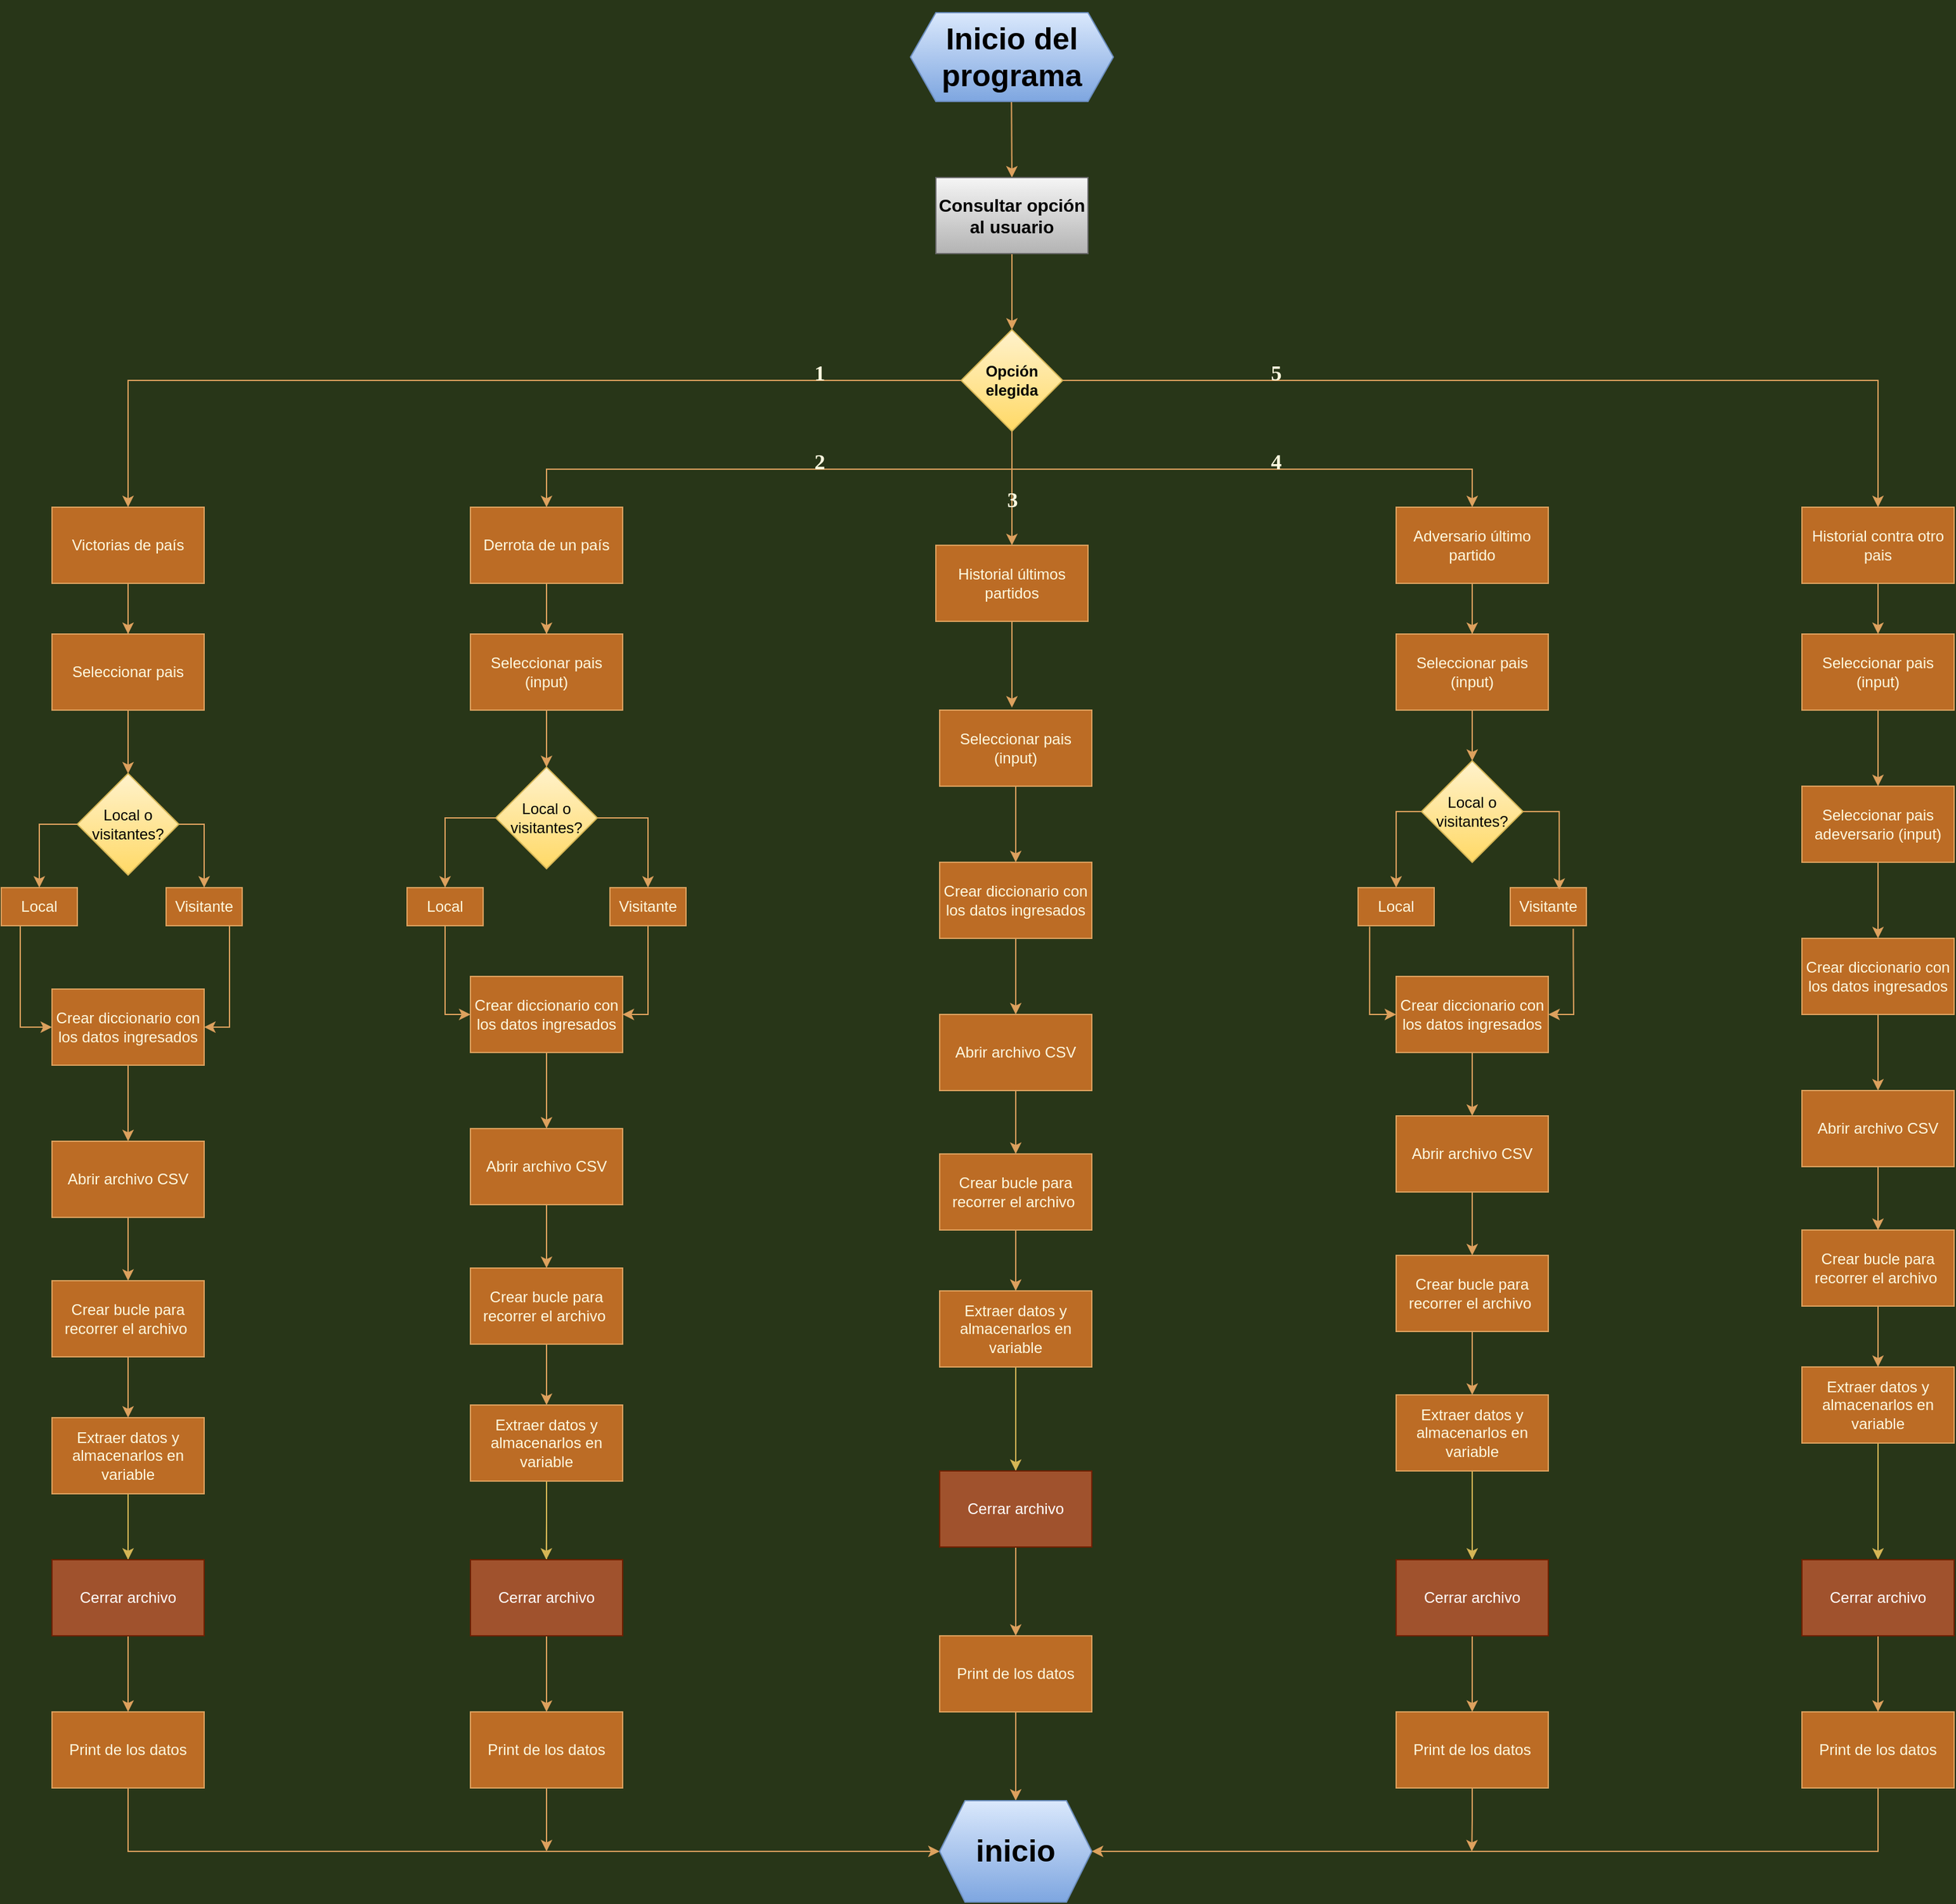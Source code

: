 <mxfile version="20.2.3" type="device"><diagram id="C5RBs43oDa-KdzZeNtuy" name="Page-1"><mxGraphModel dx="2933" dy="1304" grid="1" gridSize="10" guides="1" tooltips="1" connect="1" arrows="1" fold="1" page="1" pageScale="1" pageWidth="1654" pageHeight="2336" background="#283618" math="0" shadow="0"><root><mxCell id="WIyWlLk6GJQsqaUBKTNV-0"/><mxCell id="WIyWlLk6GJQsqaUBKTNV-1" parent="WIyWlLk6GJQsqaUBKTNV-0"/><mxCell id="MsHZgxiL4PeSjlsLCGph-1" style="edgeStyle=orthogonalEdgeStyle;rounded=0;orthogonalLoop=1;jettySize=auto;html=1;entryX=0.5;entryY=0;entryDx=0;entryDy=0;strokeColor=#DDA15E;fontColor=#FEFAE0;labelBackgroundColor=#283618;" parent="WIyWlLk6GJQsqaUBKTNV-1" target="MsHZgxiL4PeSjlsLCGph-6" edge="1"><mxGeometry relative="1" as="geometry"><mxPoint x="826.5" y="150" as="targetPoint"/><mxPoint x="826.5" y="80" as="sourcePoint"/></mxGeometry></mxCell><mxCell id="MsHZgxiL4PeSjlsLCGph-3" value="&lt;h1&gt;Inicio del programa&lt;/h1&gt;&lt;span style=&quot;&quot;&gt;&lt;/span&gt;" style="shape=hexagon;perimeter=hexagonPerimeter2;whiteSpace=wrap;html=1;fixedSize=1;fillColor=#dae8fc;gradientColor=#7ea6e0;strokeColor=#6c8ebf;" parent="WIyWlLk6GJQsqaUBKTNV-1" vertex="1"><mxGeometry x="747" y="30" width="160" height="70" as="geometry"/></mxCell><mxCell id="MsHZgxiL4PeSjlsLCGph-9" style="edgeStyle=orthogonalEdgeStyle;rounded=0;orthogonalLoop=1;jettySize=auto;html=1;entryX=0.5;entryY=0;entryDx=0;entryDy=0;strokeColor=#DDA15E;fontColor=#FEFAE0;labelBackgroundColor=#283618;" parent="WIyWlLk6GJQsqaUBKTNV-1" source="MsHZgxiL4PeSjlsLCGph-6" target="MsHZgxiL4PeSjlsLCGph-8" edge="1"><mxGeometry relative="1" as="geometry"/></mxCell><mxCell id="MsHZgxiL4PeSjlsLCGph-6" value="&lt;h3&gt;Consultar opción al usuario&lt;/h3&gt;" style="rounded=0;whiteSpace=wrap;html=1;fillColor=#f5f5f5;strokeColor=#666666;gradientColor=#b3b3b3;" parent="WIyWlLk6GJQsqaUBKTNV-1" vertex="1"><mxGeometry x="767" y="160" width="120" height="60" as="geometry"/></mxCell><mxCell id="MsHZgxiL4PeSjlsLCGph-12" style="edgeStyle=orthogonalEdgeStyle;rounded=0;orthogonalLoop=1;jettySize=auto;html=1;exitX=0;exitY=0.5;exitDx=0;exitDy=0;entryX=0.5;entryY=0;entryDx=0;entryDy=0;strokeColor=#DDA15E;fontColor=#FEFAE0;labelBackgroundColor=#283618;" parent="WIyWlLk6GJQsqaUBKTNV-1" source="MsHZgxiL4PeSjlsLCGph-8" target="MsHZgxiL4PeSjlsLCGph-11" edge="1"><mxGeometry relative="1" as="geometry"/></mxCell><mxCell id="MsHZgxiL4PeSjlsLCGph-19" style="edgeStyle=orthogonalEdgeStyle;rounded=0;orthogonalLoop=1;jettySize=auto;html=1;exitX=0.5;exitY=1;exitDx=0;exitDy=0;entryX=0.5;entryY=0;entryDx=0;entryDy=0;strokeColor=#DDA15E;fontColor=#FEFAE0;labelBackgroundColor=#283618;" parent="WIyWlLk6GJQsqaUBKTNV-1" source="MsHZgxiL4PeSjlsLCGph-8" target="MsHZgxiL4PeSjlsLCGph-13" edge="1"><mxGeometry relative="1" as="geometry"/></mxCell><mxCell id="MsHZgxiL4PeSjlsLCGph-20" style="edgeStyle=orthogonalEdgeStyle;rounded=0;orthogonalLoop=1;jettySize=auto;html=1;exitX=0.5;exitY=1;exitDx=0;exitDy=0;entryX=0.5;entryY=0;entryDx=0;entryDy=0;strokeColor=#DDA15E;fontColor=#FEFAE0;labelBackgroundColor=#283618;" parent="WIyWlLk6GJQsqaUBKTNV-1" source="MsHZgxiL4PeSjlsLCGph-8" target="MsHZgxiL4PeSjlsLCGph-15" edge="1"><mxGeometry relative="1" as="geometry"><Array as="points"><mxPoint x="827" y="390"/><mxPoint x="1190" y="390"/></Array></mxGeometry></mxCell><mxCell id="MsHZgxiL4PeSjlsLCGph-22" style="edgeStyle=orthogonalEdgeStyle;rounded=0;orthogonalLoop=1;jettySize=auto;html=1;exitX=1;exitY=0.5;exitDx=0;exitDy=0;entryX=0.5;entryY=0;entryDx=0;entryDy=0;strokeColor=#DDA15E;fontColor=#FEFAE0;labelBackgroundColor=#283618;" parent="WIyWlLk6GJQsqaUBKTNV-1" source="MsHZgxiL4PeSjlsLCGph-8" target="MsHZgxiL4PeSjlsLCGph-16" edge="1"><mxGeometry relative="1" as="geometry"/></mxCell><mxCell id="MsHZgxiL4PeSjlsLCGph-72" style="edgeStyle=orthogonalEdgeStyle;rounded=0;orthogonalLoop=1;jettySize=auto;html=1;exitX=0.5;exitY=1;exitDx=0;exitDy=0;entryX=0.5;entryY=0;entryDx=0;entryDy=0;strokeColor=#DDA15E;fontColor=#FEFAE0;labelBackgroundColor=#283618;" parent="WIyWlLk6GJQsqaUBKTNV-1" source="MsHZgxiL4PeSjlsLCGph-8" target="MsHZgxiL4PeSjlsLCGph-14" edge="1"><mxGeometry relative="1" as="geometry"/></mxCell><mxCell id="MsHZgxiL4PeSjlsLCGph-8" value="&lt;h4&gt;Opción elegida&lt;/h4&gt;" style="rhombus;whiteSpace=wrap;html=1;fillColor=#fff2cc;strokeColor=#d6b656;gradientColor=#ffd966;" parent="WIyWlLk6GJQsqaUBKTNV-1" vertex="1"><mxGeometry x="787" y="280" width="80" height="80" as="geometry"/></mxCell><mxCell id="MsHZgxiL4PeSjlsLCGph-27" style="edgeStyle=orthogonalEdgeStyle;rounded=0;orthogonalLoop=1;jettySize=auto;html=1;exitX=0.5;exitY=1;exitDx=0;exitDy=0;entryX=0.5;entryY=0;entryDx=0;entryDy=0;strokeColor=#DDA15E;fontColor=#FEFAE0;labelBackgroundColor=#283618;" parent="WIyWlLk6GJQsqaUBKTNV-1" source="MsHZgxiL4PeSjlsLCGph-11" target="MsHZgxiL4PeSjlsLCGph-23" edge="1"><mxGeometry relative="1" as="geometry"/></mxCell><mxCell id="CLPaDKKXNv0jYiPC73jh-7" style="edgeStyle=orthogonalEdgeStyle;rounded=0;orthogonalLoop=1;jettySize=auto;html=1;strokeColor=#DDA15E;fontColor=#FEFAE0;labelBackgroundColor=#283618;" parent="WIyWlLk6GJQsqaUBKTNV-1" source="MsHZgxiL4PeSjlsLCGph-11" edge="1"><mxGeometry relative="1" as="geometry"><mxPoint x="130.0" y="520" as="targetPoint"/></mxGeometry></mxCell><mxCell id="MsHZgxiL4PeSjlsLCGph-11" value="Victorias de país" style="rounded=0;whiteSpace=wrap;html=1;fillColor=#BC6C25;strokeColor=#DDA15E;fontColor=#FEFAE0;" parent="WIyWlLk6GJQsqaUBKTNV-1" vertex="1"><mxGeometry x="70" y="420" width="120" height="60" as="geometry"/></mxCell><mxCell id="MsHZgxiL4PeSjlsLCGph-59" style="edgeStyle=orthogonalEdgeStyle;rounded=0;orthogonalLoop=1;jettySize=auto;html=1;exitX=0.5;exitY=1;exitDx=0;exitDy=0;entryX=0.5;entryY=0;entryDx=0;entryDy=0;strokeColor=#DDA15E;fontColor=#FEFAE0;labelBackgroundColor=#283618;" parent="WIyWlLk6GJQsqaUBKTNV-1" source="MsHZgxiL4PeSjlsLCGph-13" target="MsHZgxiL4PeSjlsLCGph-34" edge="1"><mxGeometry relative="1" as="geometry"/></mxCell><mxCell id="CLPaDKKXNv0jYiPC73jh-8" style="edgeStyle=orthogonalEdgeStyle;rounded=0;orthogonalLoop=1;jettySize=auto;html=1;strokeColor=#DDA15E;fontColor=#FEFAE0;labelBackgroundColor=#283618;" parent="WIyWlLk6GJQsqaUBKTNV-1" source="MsHZgxiL4PeSjlsLCGph-13" edge="1"><mxGeometry relative="1" as="geometry"><mxPoint x="460" y="520" as="targetPoint"/></mxGeometry></mxCell><mxCell id="MsHZgxiL4PeSjlsLCGph-13" value="Derrota de un país" style="rounded=0;whiteSpace=wrap;html=1;fillColor=#BC6C25;strokeColor=#DDA15E;fontColor=#FEFAE0;" parent="WIyWlLk6GJQsqaUBKTNV-1" vertex="1"><mxGeometry x="400" y="420" width="120" height="60" as="geometry"/></mxCell><mxCell id="CLPaDKKXNv0jYiPC73jh-10" style="edgeStyle=orthogonalEdgeStyle;rounded=0;orthogonalLoop=1;jettySize=auto;html=1;entryX=0.475;entryY=-0.034;entryDx=0;entryDy=0;entryPerimeter=0;strokeColor=#DDA15E;fontColor=#FEFAE0;labelBackgroundColor=#283618;" parent="WIyWlLk6GJQsqaUBKTNV-1" source="MsHZgxiL4PeSjlsLCGph-14" target="CLPaDKKXNv0jYiPC73jh-5" edge="1"><mxGeometry relative="1" as="geometry"/></mxCell><mxCell id="MsHZgxiL4PeSjlsLCGph-14" value="Historial últimos partidos" style="rounded=0;whiteSpace=wrap;html=1;fillColor=#BC6C25;strokeColor=#DDA15E;fontColor=#FEFAE0;" parent="WIyWlLk6GJQsqaUBKTNV-1" vertex="1"><mxGeometry x="767" y="450" width="120" height="60" as="geometry"/></mxCell><mxCell id="MsHZgxiL4PeSjlsLCGph-60" style="edgeStyle=orthogonalEdgeStyle;rounded=0;orthogonalLoop=1;jettySize=auto;html=1;entryX=0.5;entryY=0;entryDx=0;entryDy=0;strokeColor=#DDA15E;fontColor=#FEFAE0;labelBackgroundColor=#283618;" parent="WIyWlLk6GJQsqaUBKTNV-1" source="MsHZgxiL4PeSjlsLCGph-15" target="MsHZgxiL4PeSjlsLCGph-53" edge="1"><mxGeometry relative="1" as="geometry"/></mxCell><mxCell id="CLPaDKKXNv0jYiPC73jh-11" style="edgeStyle=orthogonalEdgeStyle;rounded=0;orthogonalLoop=1;jettySize=auto;html=1;strokeColor=#DDA15E;fontColor=#FEFAE0;labelBackgroundColor=#283618;" parent="WIyWlLk6GJQsqaUBKTNV-1" source="MsHZgxiL4PeSjlsLCGph-15" edge="1"><mxGeometry relative="1" as="geometry"><mxPoint x="1190" y="520" as="targetPoint"/></mxGeometry></mxCell><mxCell id="MsHZgxiL4PeSjlsLCGph-15" value="Adversario último partido" style="rounded=0;whiteSpace=wrap;html=1;fillColor=#BC6C25;strokeColor=#DDA15E;fontColor=#FEFAE0;" parent="WIyWlLk6GJQsqaUBKTNV-1" vertex="1"><mxGeometry x="1130" y="420" width="120" height="60" as="geometry"/></mxCell><mxCell id="CLPaDKKXNv0jYiPC73jh-12" style="edgeStyle=orthogonalEdgeStyle;rounded=0;orthogonalLoop=1;jettySize=auto;html=1;entryX=0.5;entryY=0;entryDx=0;entryDy=0;strokeColor=#DDA15E;fontColor=#FEFAE0;labelBackgroundColor=#283618;" parent="WIyWlLk6GJQsqaUBKTNV-1" source="MsHZgxiL4PeSjlsLCGph-16" target="CLPaDKKXNv0jYiPC73jh-3" edge="1"><mxGeometry relative="1" as="geometry"/></mxCell><mxCell id="MsHZgxiL4PeSjlsLCGph-16" value="Historial contra otro pais" style="rounded=0;whiteSpace=wrap;html=1;fillColor=#BC6C25;strokeColor=#DDA15E;fontColor=#FEFAE0;" parent="WIyWlLk6GJQsqaUBKTNV-1" vertex="1"><mxGeometry x="1450" y="420" width="120" height="60" as="geometry"/></mxCell><mxCell id="MsHZgxiL4PeSjlsLCGph-29" style="edgeStyle=orthogonalEdgeStyle;rounded=0;orthogonalLoop=1;jettySize=auto;html=1;exitX=1;exitY=0.5;exitDx=0;exitDy=0;entryX=0.5;entryY=0;entryDx=0;entryDy=0;strokeColor=#DDA15E;fontColor=#FEFAE0;labelBackgroundColor=#283618;" parent="WIyWlLk6GJQsqaUBKTNV-1" source="MsHZgxiL4PeSjlsLCGph-23" target="MsHZgxiL4PeSjlsLCGph-26" edge="1"><mxGeometry relative="1" as="geometry"/></mxCell><mxCell id="MsHZgxiL4PeSjlsLCGph-68" style="edgeStyle=orthogonalEdgeStyle;rounded=0;orthogonalLoop=1;jettySize=auto;html=1;exitX=0;exitY=0.5;exitDx=0;exitDy=0;entryX=0.5;entryY=0;entryDx=0;entryDy=0;strokeColor=#DDA15E;fontColor=#FEFAE0;labelBackgroundColor=#283618;" parent="WIyWlLk6GJQsqaUBKTNV-1" source="MsHZgxiL4PeSjlsLCGph-23" target="MsHZgxiL4PeSjlsLCGph-25" edge="1"><mxGeometry relative="1" as="geometry"/></mxCell><mxCell id="MsHZgxiL4PeSjlsLCGph-23" value="Local o visitantes?" style="rhombus;whiteSpace=wrap;html=1;fillColor=#fff2cc;strokeColor=#d6b656;gradientColor=#ffd966;" parent="WIyWlLk6GJQsqaUBKTNV-1" vertex="1"><mxGeometry x="90" y="630" width="80" height="80" as="geometry"/></mxCell><mxCell id="b2GAofy_vMtNwJh7bl0r-3" style="edgeStyle=orthogonalEdgeStyle;rounded=0;orthogonalLoop=1;jettySize=auto;html=1;exitX=0.25;exitY=1;exitDx=0;exitDy=0;entryX=0;entryY=0.5;entryDx=0;entryDy=0;strokeColor=#DDA15E;fontColor=#FEFAE0;labelBackgroundColor=#283618;" parent="WIyWlLk6GJQsqaUBKTNV-1" source="MsHZgxiL4PeSjlsLCGph-25" target="b2GAofy_vMtNwJh7bl0r-2" edge="1"><mxGeometry relative="1" as="geometry"/></mxCell><mxCell id="MsHZgxiL4PeSjlsLCGph-25" value="Local" style="rounded=0;whiteSpace=wrap;html=1;fillColor=#BC6C25;strokeColor=#DDA15E;fontColor=#FEFAE0;" parent="WIyWlLk6GJQsqaUBKTNV-1" vertex="1"><mxGeometry x="30" y="720" width="60" height="30" as="geometry"/></mxCell><mxCell id="b2GAofy_vMtNwJh7bl0r-5" style="edgeStyle=orthogonalEdgeStyle;rounded=0;orthogonalLoop=1;jettySize=auto;html=1;exitX=0.75;exitY=1;exitDx=0;exitDy=0;entryX=1;entryY=0.5;entryDx=0;entryDy=0;strokeColor=#DDA15E;fontColor=#FEFAE0;labelBackgroundColor=#283618;" parent="WIyWlLk6GJQsqaUBKTNV-1" source="MsHZgxiL4PeSjlsLCGph-26" target="b2GAofy_vMtNwJh7bl0r-2" edge="1"><mxGeometry relative="1" as="geometry"><Array as="points"><mxPoint x="210" y="750"/><mxPoint x="210" y="830"/></Array></mxGeometry></mxCell><mxCell id="MsHZgxiL4PeSjlsLCGph-26" value="Visitante" style="rounded=0;whiteSpace=wrap;html=1;fillColor=#BC6C25;strokeColor=#DDA15E;fontColor=#FEFAE0;" parent="WIyWlLk6GJQsqaUBKTNV-1" vertex="1"><mxGeometry x="160" y="720" width="60" height="30" as="geometry"/></mxCell><mxCell id="b2GAofy_vMtNwJh7bl0r-23" style="edgeStyle=orthogonalEdgeStyle;rounded=0;orthogonalLoop=1;jettySize=auto;html=1;entryX=0;entryY=0.5;entryDx=0;entryDy=0;strokeColor=#DDA15E;fontColor=#FEFAE0;labelBackgroundColor=#283618;" parent="WIyWlLk6GJQsqaUBKTNV-1" source="MsHZgxiL4PeSjlsLCGph-32" target="b2GAofy_vMtNwJh7bl0r-15" edge="1"><mxGeometry relative="1" as="geometry"/></mxCell><mxCell id="MsHZgxiL4PeSjlsLCGph-32" value="Local" style="rounded=0;whiteSpace=wrap;html=1;fillColor=#BC6C25;strokeColor=#DDA15E;fontColor=#FEFAE0;" parent="WIyWlLk6GJQsqaUBKTNV-1" vertex="1"><mxGeometry x="350" y="720" width="60" height="30" as="geometry"/></mxCell><mxCell id="b2GAofy_vMtNwJh7bl0r-24" style="edgeStyle=orthogonalEdgeStyle;rounded=0;orthogonalLoop=1;jettySize=auto;html=1;exitX=0.5;exitY=1;exitDx=0;exitDy=0;entryX=1;entryY=0.5;entryDx=0;entryDy=0;strokeColor=#DDA15E;fontColor=#FEFAE0;labelBackgroundColor=#283618;" parent="WIyWlLk6GJQsqaUBKTNV-1" source="MsHZgxiL4PeSjlsLCGph-33" target="b2GAofy_vMtNwJh7bl0r-15" edge="1"><mxGeometry relative="1" as="geometry"/></mxCell><mxCell id="MsHZgxiL4PeSjlsLCGph-33" value="Visitante" style="rounded=0;whiteSpace=wrap;html=1;fillColor=#BC6C25;strokeColor=#DDA15E;fontColor=#FEFAE0;" parent="WIyWlLk6GJQsqaUBKTNV-1" vertex="1"><mxGeometry x="510" y="720" width="60" height="30" as="geometry"/></mxCell><mxCell id="MsHZgxiL4PeSjlsLCGph-70" style="edgeStyle=orthogonalEdgeStyle;rounded=0;orthogonalLoop=1;jettySize=auto;html=1;exitX=0;exitY=0.5;exitDx=0;exitDy=0;entryX=0.5;entryY=0;entryDx=0;entryDy=0;strokeColor=#DDA15E;fontColor=#FEFAE0;labelBackgroundColor=#283618;" parent="WIyWlLk6GJQsqaUBKTNV-1" source="MsHZgxiL4PeSjlsLCGph-34" target="MsHZgxiL4PeSjlsLCGph-32" edge="1"><mxGeometry relative="1" as="geometry"/></mxCell><mxCell id="MsHZgxiL4PeSjlsLCGph-71" style="edgeStyle=orthogonalEdgeStyle;rounded=0;orthogonalLoop=1;jettySize=auto;html=1;exitX=1;exitY=0.5;exitDx=0;exitDy=0;entryX=0.5;entryY=0;entryDx=0;entryDy=0;strokeColor=#DDA15E;fontColor=#FEFAE0;labelBackgroundColor=#283618;" parent="WIyWlLk6GJQsqaUBKTNV-1" source="MsHZgxiL4PeSjlsLCGph-34" target="MsHZgxiL4PeSjlsLCGph-33" edge="1"><mxGeometry relative="1" as="geometry"/></mxCell><mxCell id="MsHZgxiL4PeSjlsLCGph-34" value="Local o visitantes?" style="rhombus;whiteSpace=wrap;html=1;fillColor=#fff2cc;strokeColor=#d6b656;gradientColor=#ffd966;" parent="WIyWlLk6GJQsqaUBKTNV-1" vertex="1"><mxGeometry x="420" y="625" width="80" height="80" as="geometry"/></mxCell><mxCell id="b2GAofy_vMtNwJh7bl0r-60" style="edgeStyle=orthogonalEdgeStyle;rounded=0;orthogonalLoop=1;jettySize=auto;html=1;entryX=0;entryY=0.5;entryDx=0;entryDy=0;exitX=0.152;exitY=1.027;exitDx=0;exitDy=0;exitPerimeter=0;strokeColor=#DDA15E;fontColor=#FEFAE0;labelBackgroundColor=#283618;" parent="WIyWlLk6GJQsqaUBKTNV-1" source="MsHZgxiL4PeSjlsLCGph-49" target="b2GAofy_vMtNwJh7bl0r-36" edge="1"><mxGeometry relative="1" as="geometry"/></mxCell><mxCell id="MsHZgxiL4PeSjlsLCGph-49" value="Local" style="rounded=0;whiteSpace=wrap;html=1;fillColor=#BC6C25;strokeColor=#DDA15E;fontColor=#FEFAE0;" parent="WIyWlLk6GJQsqaUBKTNV-1" vertex="1"><mxGeometry x="1100" y="720" width="60" height="30" as="geometry"/></mxCell><mxCell id="b2GAofy_vMtNwJh7bl0r-46" style="edgeStyle=orthogonalEdgeStyle;rounded=0;orthogonalLoop=1;jettySize=auto;html=1;entryX=1;entryY=0.5;entryDx=0;entryDy=0;exitX=0.828;exitY=1.078;exitDx=0;exitDy=0;exitPerimeter=0;strokeColor=#DDA15E;fontColor=#FEFAE0;labelBackgroundColor=#283618;" parent="WIyWlLk6GJQsqaUBKTNV-1" source="MsHZgxiL4PeSjlsLCGph-50" target="b2GAofy_vMtNwJh7bl0r-36" edge="1"><mxGeometry relative="1" as="geometry"/></mxCell><mxCell id="MsHZgxiL4PeSjlsLCGph-50" value="Visitante" style="rounded=0;whiteSpace=wrap;html=1;fillColor=#BC6C25;strokeColor=#DDA15E;fontColor=#FEFAE0;" parent="WIyWlLk6GJQsqaUBKTNV-1" vertex="1"><mxGeometry x="1220" y="720" width="60" height="30" as="geometry"/></mxCell><mxCell id="MsHZgxiL4PeSjlsLCGph-73" style="edgeStyle=orthogonalEdgeStyle;rounded=0;orthogonalLoop=1;jettySize=auto;html=1;exitX=0;exitY=0.5;exitDx=0;exitDy=0;entryX=0.5;entryY=0;entryDx=0;entryDy=0;strokeColor=#DDA15E;fontColor=#FEFAE0;labelBackgroundColor=#283618;" parent="WIyWlLk6GJQsqaUBKTNV-1" source="MsHZgxiL4PeSjlsLCGph-53" target="MsHZgxiL4PeSjlsLCGph-49" edge="1"><mxGeometry relative="1" as="geometry"/></mxCell><mxCell id="MsHZgxiL4PeSjlsLCGph-75" style="edgeStyle=orthogonalEdgeStyle;rounded=0;orthogonalLoop=1;jettySize=auto;html=1;exitX=1;exitY=0.5;exitDx=0;exitDy=0;entryX=0.644;entryY=0.056;entryDx=0;entryDy=0;entryPerimeter=0;strokeColor=#DDA15E;fontColor=#FEFAE0;labelBackgroundColor=#283618;" parent="WIyWlLk6GJQsqaUBKTNV-1" source="MsHZgxiL4PeSjlsLCGph-53" target="MsHZgxiL4PeSjlsLCGph-50" edge="1"><mxGeometry relative="1" as="geometry"/></mxCell><mxCell id="MsHZgxiL4PeSjlsLCGph-53" value="Local o visitantes?" style="rhombus;whiteSpace=wrap;html=1;fillColor=#fff2cc;strokeColor=#d6b656;gradientColor=#ffd966;" parent="WIyWlLk6GJQsqaUBKTNV-1" vertex="1"><mxGeometry x="1150" y="620" width="80" height="80" as="geometry"/></mxCell><mxCell id="CLPaDKKXNv0jYiPC73jh-0" value="Seleccionar pais" style="rounded=0;whiteSpace=wrap;html=1;fillColor=#BC6C25;strokeColor=#DDA15E;fontColor=#FEFAE0;" parent="WIyWlLk6GJQsqaUBKTNV-1" vertex="1"><mxGeometry x="70" y="520" width="120" height="60" as="geometry"/></mxCell><mxCell id="b2GAofy_vMtNwJh7bl0r-48" style="edgeStyle=orthogonalEdgeStyle;rounded=0;orthogonalLoop=1;jettySize=auto;html=1;exitX=0.5;exitY=1;exitDx=0;exitDy=0;entryX=0.5;entryY=0;entryDx=0;entryDy=0;strokeColor=#DDA15E;fontColor=#FEFAE0;labelBackgroundColor=#283618;" parent="WIyWlLk6GJQsqaUBKTNV-1" source="CLPaDKKXNv0jYiPC73jh-3" target="b2GAofy_vMtNwJh7bl0r-47" edge="1"><mxGeometry relative="1" as="geometry"/></mxCell><mxCell id="CLPaDKKXNv0jYiPC73jh-3" value="Seleccionar pais (input)" style="rounded=0;whiteSpace=wrap;html=1;fillColor=#BC6C25;strokeColor=#DDA15E;fontColor=#FEFAE0;" parent="WIyWlLk6GJQsqaUBKTNV-1" vertex="1"><mxGeometry x="1450" y="520" width="120" height="60" as="geometry"/></mxCell><mxCell id="CLPaDKKXNv0jYiPC73jh-4" value="Seleccionar pais (input)" style="rounded=0;whiteSpace=wrap;html=1;fillColor=#BC6C25;strokeColor=#DDA15E;fontColor=#FEFAE0;" parent="WIyWlLk6GJQsqaUBKTNV-1" vertex="1"><mxGeometry x="1130" y="520" width="120" height="60" as="geometry"/></mxCell><mxCell id="b2GAofy_vMtNwJh7bl0r-34" style="edgeStyle=orthogonalEdgeStyle;rounded=0;orthogonalLoop=1;jettySize=auto;html=1;exitX=0.5;exitY=1;exitDx=0;exitDy=0;entryX=0.5;entryY=0;entryDx=0;entryDy=0;strokeColor=#DDA15E;fontColor=#FEFAE0;labelBackgroundColor=#283618;" parent="WIyWlLk6GJQsqaUBKTNV-1" source="CLPaDKKXNv0jYiPC73jh-5" target="b2GAofy_vMtNwJh7bl0r-26" edge="1"><mxGeometry relative="1" as="geometry"/></mxCell><mxCell id="CLPaDKKXNv0jYiPC73jh-5" value="Seleccionar pais (input)" style="rounded=0;whiteSpace=wrap;html=1;fillColor=#BC6C25;strokeColor=#DDA15E;fontColor=#FEFAE0;" parent="WIyWlLk6GJQsqaUBKTNV-1" vertex="1"><mxGeometry x="770" y="580" width="120" height="60" as="geometry"/></mxCell><mxCell id="CLPaDKKXNv0jYiPC73jh-6" value="Seleccionar pais (input)" style="rounded=0;whiteSpace=wrap;html=1;fillColor=#BC6C25;strokeColor=#DDA15E;fontColor=#FEFAE0;" parent="WIyWlLk6GJQsqaUBKTNV-1" vertex="1"><mxGeometry x="400" y="520" width="120" height="60" as="geometry"/></mxCell><mxCell id="CLPaDKKXNv0jYiPC73jh-13" value="1" style="text;resizable=0;autosize=1;align=center;verticalAlign=middle;points=[];fillColor=none;strokeColor=none;rounded=0;fontStyle=1;fontFamily=Comic Sans MS;html=1;labelBorderColor=none;fontSize=17;fontColor=#FEFAE0;" parent="WIyWlLk6GJQsqaUBKTNV-1" vertex="1"><mxGeometry x="660" y="300" width="30" height="30" as="geometry"/></mxCell><mxCell id="CLPaDKKXNv0jYiPC73jh-15" value="5" style="text;resizable=0;autosize=1;align=center;verticalAlign=middle;points=[];fillColor=none;strokeColor=none;rounded=0;fontStyle=1;fontFamily=Comic Sans MS;html=1;labelBorderColor=none;fontSize=17;fontColor=#FEFAE0;" parent="WIyWlLk6GJQsqaUBKTNV-1" vertex="1"><mxGeometry x="1020" y="300" width="30" height="30" as="geometry"/></mxCell><mxCell id="CLPaDKKXNv0jYiPC73jh-16" value="3" style="text;resizable=0;autosize=1;align=center;verticalAlign=middle;points=[];fillColor=none;strokeColor=none;rounded=0;fontStyle=1;fontFamily=Comic Sans MS;html=1;labelBorderColor=none;fontSize=17;fontColor=#FEFAE0;" parent="WIyWlLk6GJQsqaUBKTNV-1" vertex="1"><mxGeometry x="812" y="400" width="30" height="30" as="geometry"/></mxCell><mxCell id="CLPaDKKXNv0jYiPC73jh-17" value="2" style="text;resizable=0;autosize=1;align=center;verticalAlign=middle;points=[];fillColor=none;strokeColor=none;rounded=0;fontStyle=1;fontFamily=Comic Sans MS;html=1;labelBorderColor=none;fontSize=17;fontColor=#FEFAE0;" parent="WIyWlLk6GJQsqaUBKTNV-1" vertex="1"><mxGeometry x="660" y="370" width="30" height="30" as="geometry"/></mxCell><mxCell id="CLPaDKKXNv0jYiPC73jh-18" value="4" style="text;resizable=0;autosize=1;align=center;verticalAlign=middle;points=[];fillColor=none;strokeColor=none;rounded=0;fontStyle=1;fontFamily=Comic Sans MS;html=1;labelBorderColor=none;fontSize=17;fontColor=#FEFAE0;" parent="WIyWlLk6GJQsqaUBKTNV-1" vertex="1"><mxGeometry x="1020" y="370" width="30" height="30" as="geometry"/></mxCell><mxCell id="b2GAofy_vMtNwJh7bl0r-10" style="edgeStyle=orthogonalEdgeStyle;rounded=0;orthogonalLoop=1;jettySize=auto;html=1;exitX=0.5;exitY=1;exitDx=0;exitDy=0;entryX=0.5;entryY=0;entryDx=0;entryDy=0;strokeColor=#DDA15E;fontColor=#FEFAE0;labelBackgroundColor=#283618;" parent="WIyWlLk6GJQsqaUBKTNV-1" source="b2GAofy_vMtNwJh7bl0r-2" target="b2GAofy_vMtNwJh7bl0r-6" edge="1"><mxGeometry relative="1" as="geometry"/></mxCell><mxCell id="b2GAofy_vMtNwJh7bl0r-2" value="Crear diccionario con los datos ingresados" style="rounded=0;whiteSpace=wrap;html=1;fillColor=#BC6C25;strokeColor=#DDA15E;fontColor=#FEFAE0;" parent="WIyWlLk6GJQsqaUBKTNV-1" vertex="1"><mxGeometry x="70" y="800" width="120" height="60" as="geometry"/></mxCell><mxCell id="b2GAofy_vMtNwJh7bl0r-11" style="edgeStyle=orthogonalEdgeStyle;rounded=0;orthogonalLoop=1;jettySize=auto;html=1;exitX=0.5;exitY=1;exitDx=0;exitDy=0;entryX=0.5;entryY=0;entryDx=0;entryDy=0;strokeColor=#DDA15E;fontColor=#FEFAE0;labelBackgroundColor=#283618;" parent="WIyWlLk6GJQsqaUBKTNV-1" source="b2GAofy_vMtNwJh7bl0r-6" target="b2GAofy_vMtNwJh7bl0r-9" edge="1"><mxGeometry relative="1" as="geometry"/></mxCell><mxCell id="b2GAofy_vMtNwJh7bl0r-6" value="Abrir archivo CSV" style="rounded=0;whiteSpace=wrap;html=1;fillColor=#BC6C25;strokeColor=#DDA15E;fontColor=#FEFAE0;" parent="WIyWlLk6GJQsqaUBKTNV-1" vertex="1"><mxGeometry x="70" y="920" width="120" height="60" as="geometry"/></mxCell><mxCell id="b2GAofy_vMtNwJh7bl0r-13" style="edgeStyle=orthogonalEdgeStyle;rounded=0;orthogonalLoop=1;jettySize=auto;html=1;exitX=0.5;exitY=1;exitDx=0;exitDy=0;entryX=0.5;entryY=0;entryDx=0;entryDy=0;strokeColor=#DDA15E;fontColor=#FEFAE0;labelBackgroundColor=#283618;" parent="WIyWlLk6GJQsqaUBKTNV-1" source="b2GAofy_vMtNwJh7bl0r-7" target="b2GAofy_vMtNwJh7bl0r-8" edge="1"><mxGeometry relative="1" as="geometry"/></mxCell><mxCell id="AMYWaBqTgtNsRBAk0e3p-11" style="edgeStyle=orthogonalEdgeStyle;rounded=0;orthogonalLoop=1;jettySize=auto;html=1;exitX=0.5;exitY=1;exitDx=0;exitDy=0;entryX=0.5;entryY=0;entryDx=0;entryDy=0;fillColor=#fff2cc;strokeColor=#d6b656;gradientColor=#ffd966;" edge="1" parent="WIyWlLk6GJQsqaUBKTNV-1" source="b2GAofy_vMtNwJh7bl0r-7" target="AMYWaBqTgtNsRBAk0e3p-0"><mxGeometry relative="1" as="geometry"/></mxCell><mxCell id="b2GAofy_vMtNwJh7bl0r-7" value="Extraer datos y almacenarlos en variable" style="rounded=0;whiteSpace=wrap;html=1;fillColor=#BC6C25;strokeColor=#DDA15E;fontColor=#FEFAE0;" parent="WIyWlLk6GJQsqaUBKTNV-1" vertex="1"><mxGeometry x="70" y="1138" width="120" height="60" as="geometry"/></mxCell><mxCell id="b2GAofy_vMtNwJh7bl0r-63" style="edgeStyle=orthogonalEdgeStyle;rounded=0;orthogonalLoop=1;jettySize=auto;html=1;exitX=0.5;exitY=1;exitDx=0;exitDy=0;entryX=0;entryY=0.5;entryDx=0;entryDy=0;strokeColor=#DDA15E;fontColor=#FEFAE0;labelBackgroundColor=#283618;" parent="WIyWlLk6GJQsqaUBKTNV-1" source="b2GAofy_vMtNwJh7bl0r-8" target="b2GAofy_vMtNwJh7bl0r-62" edge="1"><mxGeometry relative="1" as="geometry"/></mxCell><mxCell id="b2GAofy_vMtNwJh7bl0r-8" value="Print de los datos" style="rounded=0;whiteSpace=wrap;html=1;fillColor=#BC6C25;strokeColor=#DDA15E;fontColor=#FEFAE0;" parent="WIyWlLk6GJQsqaUBKTNV-1" vertex="1"><mxGeometry x="70" y="1370" width="120" height="60" as="geometry"/></mxCell><mxCell id="b2GAofy_vMtNwJh7bl0r-12" style="edgeStyle=orthogonalEdgeStyle;rounded=0;orthogonalLoop=1;jettySize=auto;html=1;exitX=0.5;exitY=1;exitDx=0;exitDy=0;entryX=0.5;entryY=0;entryDx=0;entryDy=0;strokeColor=#DDA15E;fontColor=#FEFAE0;labelBackgroundColor=#283618;" parent="WIyWlLk6GJQsqaUBKTNV-1" source="b2GAofy_vMtNwJh7bl0r-9" target="b2GAofy_vMtNwJh7bl0r-7" edge="1"><mxGeometry relative="1" as="geometry"/></mxCell><mxCell id="b2GAofy_vMtNwJh7bl0r-9" value="Crear bucle para recorrer el archivo&amp;nbsp;" style="rounded=0;whiteSpace=wrap;html=1;fillColor=#BC6C25;strokeColor=#DDA15E;fontColor=#FEFAE0;" parent="WIyWlLk6GJQsqaUBKTNV-1" vertex="1"><mxGeometry x="70" y="1030" width="120" height="60" as="geometry"/></mxCell><mxCell id="b2GAofy_vMtNwJh7bl0r-14" style="edgeStyle=orthogonalEdgeStyle;rounded=0;orthogonalLoop=1;jettySize=auto;html=1;exitX=0.5;exitY=1;exitDx=0;exitDy=0;entryX=0.5;entryY=0;entryDx=0;entryDy=0;strokeColor=#DDA15E;fontColor=#FEFAE0;labelBackgroundColor=#283618;" parent="WIyWlLk6GJQsqaUBKTNV-1" source="b2GAofy_vMtNwJh7bl0r-15" target="b2GAofy_vMtNwJh7bl0r-17" edge="1"><mxGeometry relative="1" as="geometry"/></mxCell><mxCell id="b2GAofy_vMtNwJh7bl0r-15" value="Crear diccionario con los datos ingresados" style="rounded=0;whiteSpace=wrap;html=1;fillColor=#BC6C25;strokeColor=#DDA15E;fontColor=#FEFAE0;" parent="WIyWlLk6GJQsqaUBKTNV-1" vertex="1"><mxGeometry x="400" y="790" width="120" height="60" as="geometry"/></mxCell><mxCell id="b2GAofy_vMtNwJh7bl0r-16" style="edgeStyle=orthogonalEdgeStyle;rounded=0;orthogonalLoop=1;jettySize=auto;html=1;exitX=0.5;exitY=1;exitDx=0;exitDy=0;entryX=0.5;entryY=0;entryDx=0;entryDy=0;strokeColor=#DDA15E;fontColor=#FEFAE0;labelBackgroundColor=#283618;" parent="WIyWlLk6GJQsqaUBKTNV-1" source="b2GAofy_vMtNwJh7bl0r-17" target="b2GAofy_vMtNwJh7bl0r-22" edge="1"><mxGeometry relative="1" as="geometry"/></mxCell><mxCell id="b2GAofy_vMtNwJh7bl0r-17" value="Abrir archivo CSV" style="rounded=0;whiteSpace=wrap;html=1;fillColor=#BC6C25;strokeColor=#DDA15E;fontColor=#FEFAE0;" parent="WIyWlLk6GJQsqaUBKTNV-1" vertex="1"><mxGeometry x="400" y="910" width="120" height="60" as="geometry"/></mxCell><mxCell id="b2GAofy_vMtNwJh7bl0r-18" style="edgeStyle=orthogonalEdgeStyle;rounded=0;orthogonalLoop=1;jettySize=auto;html=1;exitX=0.5;exitY=1;exitDx=0;exitDy=0;entryX=0.5;entryY=0;entryDx=0;entryDy=0;strokeColor=#DDA15E;fontColor=#FEFAE0;labelBackgroundColor=#283618;" parent="WIyWlLk6GJQsqaUBKTNV-1" source="b2GAofy_vMtNwJh7bl0r-19" target="b2GAofy_vMtNwJh7bl0r-20" edge="1"><mxGeometry relative="1" as="geometry"/></mxCell><mxCell id="AMYWaBqTgtNsRBAk0e3p-7" style="edgeStyle=orthogonalEdgeStyle;rounded=0;orthogonalLoop=1;jettySize=auto;html=1;exitX=0.5;exitY=1;exitDx=0;exitDy=0;fillColor=#fff2cc;strokeColor=#d6b656;" edge="1" parent="WIyWlLk6GJQsqaUBKTNV-1" source="b2GAofy_vMtNwJh7bl0r-19"><mxGeometry relative="1" as="geometry"><mxPoint x="460" y="1260" as="targetPoint"/></mxGeometry></mxCell><mxCell id="AMYWaBqTgtNsRBAk0e3p-12" style="edgeStyle=orthogonalEdgeStyle;rounded=0;orthogonalLoop=1;jettySize=auto;html=1;exitX=0.5;exitY=1;exitDx=0;exitDy=0;fillColor=#fff2cc;gradientColor=#ffd966;strokeColor=#d6b656;" edge="1" parent="WIyWlLk6GJQsqaUBKTNV-1" source="b2GAofy_vMtNwJh7bl0r-19"><mxGeometry relative="1" as="geometry"><mxPoint x="459.828" y="1250" as="targetPoint"/></mxGeometry></mxCell><mxCell id="b2GAofy_vMtNwJh7bl0r-19" value="Extraer datos y almacenarlos en variable" style="rounded=0;whiteSpace=wrap;html=1;fillColor=#BC6C25;strokeColor=#DDA15E;fontColor=#FEFAE0;" parent="WIyWlLk6GJQsqaUBKTNV-1" vertex="1"><mxGeometry x="400" y="1128" width="120" height="60" as="geometry"/></mxCell><mxCell id="b2GAofy_vMtNwJh7bl0r-67" style="edgeStyle=orthogonalEdgeStyle;rounded=0;orthogonalLoop=1;jettySize=auto;html=1;exitX=0.5;exitY=1;exitDx=0;exitDy=0;strokeColor=#DDA15E;fontColor=#FEFAE0;labelBackgroundColor=#283618;" parent="WIyWlLk6GJQsqaUBKTNV-1" source="b2GAofy_vMtNwJh7bl0r-20" edge="1"><mxGeometry relative="1" as="geometry"><mxPoint x="460" y="1480" as="targetPoint"/></mxGeometry></mxCell><mxCell id="b2GAofy_vMtNwJh7bl0r-20" value="Print de los datos" style="rounded=0;whiteSpace=wrap;html=1;fillColor=#BC6C25;strokeColor=#DDA15E;fontColor=#FEFAE0;" parent="WIyWlLk6GJQsqaUBKTNV-1" vertex="1"><mxGeometry x="400" y="1370" width="120" height="60" as="geometry"/></mxCell><mxCell id="b2GAofy_vMtNwJh7bl0r-21" style="edgeStyle=orthogonalEdgeStyle;rounded=0;orthogonalLoop=1;jettySize=auto;html=1;exitX=0.5;exitY=1;exitDx=0;exitDy=0;entryX=0.5;entryY=0;entryDx=0;entryDy=0;strokeColor=#DDA15E;fontColor=#FEFAE0;labelBackgroundColor=#283618;" parent="WIyWlLk6GJQsqaUBKTNV-1" source="b2GAofy_vMtNwJh7bl0r-22" target="b2GAofy_vMtNwJh7bl0r-19" edge="1"><mxGeometry relative="1" as="geometry"/></mxCell><mxCell id="b2GAofy_vMtNwJh7bl0r-22" value="Crear bucle para recorrer el archivo&amp;nbsp;" style="rounded=0;whiteSpace=wrap;html=1;fillColor=#BC6C25;strokeColor=#DDA15E;fontColor=#FEFAE0;" parent="WIyWlLk6GJQsqaUBKTNV-1" vertex="1"><mxGeometry x="400" y="1020" width="120" height="60" as="geometry"/></mxCell><mxCell id="b2GAofy_vMtNwJh7bl0r-25" style="edgeStyle=orthogonalEdgeStyle;rounded=0;orthogonalLoop=1;jettySize=auto;html=1;exitX=0.5;exitY=1;exitDx=0;exitDy=0;entryX=0.5;entryY=0;entryDx=0;entryDy=0;strokeColor=#DDA15E;fontColor=#FEFAE0;labelBackgroundColor=#283618;" parent="WIyWlLk6GJQsqaUBKTNV-1" source="b2GAofy_vMtNwJh7bl0r-26" target="b2GAofy_vMtNwJh7bl0r-28" edge="1"><mxGeometry relative="1" as="geometry"/></mxCell><mxCell id="b2GAofy_vMtNwJh7bl0r-26" value="Crear diccionario con los datos ingresados" style="rounded=0;whiteSpace=wrap;html=1;fillColor=#BC6C25;strokeColor=#DDA15E;fontColor=#FEFAE0;" parent="WIyWlLk6GJQsqaUBKTNV-1" vertex="1"><mxGeometry x="770" y="700" width="120" height="60" as="geometry"/></mxCell><mxCell id="b2GAofy_vMtNwJh7bl0r-27" style="edgeStyle=orthogonalEdgeStyle;rounded=0;orthogonalLoop=1;jettySize=auto;html=1;exitX=0.5;exitY=1;exitDx=0;exitDy=0;entryX=0.5;entryY=0;entryDx=0;entryDy=0;strokeColor=#DDA15E;fontColor=#FEFAE0;labelBackgroundColor=#283618;" parent="WIyWlLk6GJQsqaUBKTNV-1" source="b2GAofy_vMtNwJh7bl0r-28" target="b2GAofy_vMtNwJh7bl0r-33" edge="1"><mxGeometry relative="1" as="geometry"/></mxCell><mxCell id="b2GAofy_vMtNwJh7bl0r-28" value="Abrir archivo CSV" style="rounded=0;whiteSpace=wrap;html=1;fillColor=#BC6C25;strokeColor=#DDA15E;fontColor=#FEFAE0;" parent="WIyWlLk6GJQsqaUBKTNV-1" vertex="1"><mxGeometry x="770" y="820" width="120" height="60" as="geometry"/></mxCell><mxCell id="b2GAofy_vMtNwJh7bl0r-29" style="edgeStyle=orthogonalEdgeStyle;rounded=0;orthogonalLoop=1;jettySize=auto;html=1;exitX=0.5;exitY=1;exitDx=0;exitDy=0;entryX=0.5;entryY=0;entryDx=0;entryDy=0;strokeColor=#DDA15E;fontColor=#FEFAE0;labelBackgroundColor=#283618;" parent="WIyWlLk6GJQsqaUBKTNV-1" source="b2GAofy_vMtNwJh7bl0r-30" target="b2GAofy_vMtNwJh7bl0r-31" edge="1"><mxGeometry relative="1" as="geometry"/></mxCell><mxCell id="AMYWaBqTgtNsRBAk0e3p-8" style="edgeStyle=orthogonalEdgeStyle;rounded=0;orthogonalLoop=1;jettySize=auto;html=1;entryX=0.5;entryY=0;entryDx=0;entryDy=0;fillColor=#fff2cc;strokeColor=#d6b656;" edge="1" parent="WIyWlLk6GJQsqaUBKTNV-1" source="b2GAofy_vMtNwJh7bl0r-30" target="AMYWaBqTgtNsRBAk0e3p-2"><mxGeometry relative="1" as="geometry"/></mxCell><mxCell id="b2GAofy_vMtNwJh7bl0r-30" value="Extraer datos y almacenarlos en variable" style="rounded=0;whiteSpace=wrap;html=1;fillColor=#BC6C25;strokeColor=#DDA15E;fontColor=#FEFAE0;" parent="WIyWlLk6GJQsqaUBKTNV-1" vertex="1"><mxGeometry x="770" y="1038" width="120" height="60" as="geometry"/></mxCell><mxCell id="b2GAofy_vMtNwJh7bl0r-66" style="edgeStyle=orthogonalEdgeStyle;rounded=0;orthogonalLoop=1;jettySize=auto;html=1;exitX=0.5;exitY=1;exitDx=0;exitDy=0;entryX=0.5;entryY=0;entryDx=0;entryDy=0;strokeColor=#DDA15E;fontColor=#FEFAE0;labelBackgroundColor=#283618;" parent="WIyWlLk6GJQsqaUBKTNV-1" source="b2GAofy_vMtNwJh7bl0r-31" target="b2GAofy_vMtNwJh7bl0r-62" edge="1"><mxGeometry relative="1" as="geometry"/></mxCell><mxCell id="b2GAofy_vMtNwJh7bl0r-31" value="Print de los datos" style="rounded=0;whiteSpace=wrap;html=1;fillColor=#BC6C25;strokeColor=#DDA15E;fontColor=#FEFAE0;" parent="WIyWlLk6GJQsqaUBKTNV-1" vertex="1"><mxGeometry x="770" y="1310" width="120" height="60" as="geometry"/></mxCell><mxCell id="b2GAofy_vMtNwJh7bl0r-32" style="edgeStyle=orthogonalEdgeStyle;rounded=0;orthogonalLoop=1;jettySize=auto;html=1;exitX=0.5;exitY=1;exitDx=0;exitDy=0;entryX=0.5;entryY=0;entryDx=0;entryDy=0;strokeColor=#DDA15E;fontColor=#FEFAE0;labelBackgroundColor=#283618;" parent="WIyWlLk6GJQsqaUBKTNV-1" source="b2GAofy_vMtNwJh7bl0r-33" target="b2GAofy_vMtNwJh7bl0r-30" edge="1"><mxGeometry relative="1" as="geometry"/></mxCell><mxCell id="b2GAofy_vMtNwJh7bl0r-33" value="Crear bucle para recorrer el archivo&amp;nbsp;" style="rounded=0;whiteSpace=wrap;html=1;fillColor=#BC6C25;strokeColor=#DDA15E;fontColor=#FEFAE0;" parent="WIyWlLk6GJQsqaUBKTNV-1" vertex="1"><mxGeometry x="770" y="930" width="120" height="60" as="geometry"/></mxCell><mxCell id="b2GAofy_vMtNwJh7bl0r-35" style="edgeStyle=orthogonalEdgeStyle;rounded=0;orthogonalLoop=1;jettySize=auto;html=1;exitX=0.5;exitY=1;exitDx=0;exitDy=0;entryX=0.5;entryY=0;entryDx=0;entryDy=0;strokeColor=#DDA15E;fontColor=#FEFAE0;labelBackgroundColor=#283618;" parent="WIyWlLk6GJQsqaUBKTNV-1" source="b2GAofy_vMtNwJh7bl0r-36" target="b2GAofy_vMtNwJh7bl0r-38" edge="1"><mxGeometry relative="1" as="geometry"/></mxCell><mxCell id="b2GAofy_vMtNwJh7bl0r-36" value="Crear diccionario con los datos ingresados" style="rounded=0;whiteSpace=wrap;html=1;fillColor=#BC6C25;strokeColor=#DDA15E;fontColor=#FEFAE0;" parent="WIyWlLk6GJQsqaUBKTNV-1" vertex="1"><mxGeometry x="1130" y="790" width="120" height="60" as="geometry"/></mxCell><mxCell id="b2GAofy_vMtNwJh7bl0r-37" style="edgeStyle=orthogonalEdgeStyle;rounded=0;orthogonalLoop=1;jettySize=auto;html=1;exitX=0.5;exitY=1;exitDx=0;exitDy=0;entryX=0.5;entryY=0;entryDx=0;entryDy=0;strokeColor=#DDA15E;fontColor=#FEFAE0;labelBackgroundColor=#283618;" parent="WIyWlLk6GJQsqaUBKTNV-1" source="b2GAofy_vMtNwJh7bl0r-38" target="b2GAofy_vMtNwJh7bl0r-43" edge="1"><mxGeometry relative="1" as="geometry"/></mxCell><mxCell id="b2GAofy_vMtNwJh7bl0r-38" value="Abrir archivo CSV" style="rounded=0;whiteSpace=wrap;html=1;fillColor=#BC6C25;strokeColor=#DDA15E;fontColor=#FEFAE0;" parent="WIyWlLk6GJQsqaUBKTNV-1" vertex="1"><mxGeometry x="1130" y="900" width="120" height="60" as="geometry"/></mxCell><mxCell id="b2GAofy_vMtNwJh7bl0r-39" style="edgeStyle=orthogonalEdgeStyle;rounded=0;orthogonalLoop=1;jettySize=auto;html=1;exitX=0.5;exitY=1;exitDx=0;exitDy=0;entryX=0.5;entryY=0;entryDx=0;entryDy=0;strokeColor=#DDA15E;fontColor=#FEFAE0;labelBackgroundColor=#283618;" parent="WIyWlLk6GJQsqaUBKTNV-1" source="b2GAofy_vMtNwJh7bl0r-40" target="b2GAofy_vMtNwJh7bl0r-41" edge="1"><mxGeometry relative="1" as="geometry"/></mxCell><mxCell id="AMYWaBqTgtNsRBAk0e3p-9" style="edgeStyle=orthogonalEdgeStyle;rounded=0;orthogonalLoop=1;jettySize=auto;html=1;exitX=0.5;exitY=1;exitDx=0;exitDy=0;fillColor=#fff2cc;strokeColor=#d6b656;entryX=0.5;entryY=0;entryDx=0;entryDy=0;" edge="1" parent="WIyWlLk6GJQsqaUBKTNV-1" source="b2GAofy_vMtNwJh7bl0r-40" target="AMYWaBqTgtNsRBAk0e3p-3"><mxGeometry relative="1" as="geometry"><mxPoint x="1190" y="1240" as="targetPoint"/></mxGeometry></mxCell><mxCell id="b2GAofy_vMtNwJh7bl0r-40" value="Extraer datos y almacenarlos en variable" style="rounded=0;whiteSpace=wrap;html=1;fillColor=#BC6C25;strokeColor=#DDA15E;fontColor=#FEFAE0;" parent="WIyWlLk6GJQsqaUBKTNV-1" vertex="1"><mxGeometry x="1130" y="1120" width="120" height="60" as="geometry"/></mxCell><mxCell id="b2GAofy_vMtNwJh7bl0r-65" style="edgeStyle=orthogonalEdgeStyle;rounded=0;orthogonalLoop=1;jettySize=auto;html=1;exitX=0.5;exitY=1;exitDx=0;exitDy=0;strokeColor=#DDA15E;fontColor=#FEFAE0;labelBackgroundColor=#283618;" parent="WIyWlLk6GJQsqaUBKTNV-1" source="b2GAofy_vMtNwJh7bl0r-41" edge="1"><mxGeometry relative="1" as="geometry"><mxPoint x="1189.667" y="1480" as="targetPoint"/></mxGeometry></mxCell><mxCell id="b2GAofy_vMtNwJh7bl0r-41" value="Print de los datos" style="rounded=0;whiteSpace=wrap;html=1;fillColor=#BC6C25;strokeColor=#DDA15E;fontColor=#FEFAE0;" parent="WIyWlLk6GJQsqaUBKTNV-1" vertex="1"><mxGeometry x="1130" y="1370" width="120" height="60" as="geometry"/></mxCell><mxCell id="b2GAofy_vMtNwJh7bl0r-42" style="edgeStyle=orthogonalEdgeStyle;rounded=0;orthogonalLoop=1;jettySize=auto;html=1;exitX=0.5;exitY=1;exitDx=0;exitDy=0;entryX=0.5;entryY=0;entryDx=0;entryDy=0;strokeColor=#DDA15E;fontColor=#FEFAE0;labelBackgroundColor=#283618;" parent="WIyWlLk6GJQsqaUBKTNV-1" source="b2GAofy_vMtNwJh7bl0r-43" target="b2GAofy_vMtNwJh7bl0r-40" edge="1"><mxGeometry relative="1" as="geometry"/></mxCell><mxCell id="b2GAofy_vMtNwJh7bl0r-43" value="Crear bucle para recorrer el archivo&amp;nbsp;" style="rounded=0;whiteSpace=wrap;html=1;fillColor=#BC6C25;strokeColor=#DDA15E;fontColor=#FEFAE0;" parent="WIyWlLk6GJQsqaUBKTNV-1" vertex="1"><mxGeometry x="1130" y="1010" width="120" height="60" as="geometry"/></mxCell><mxCell id="b2GAofy_vMtNwJh7bl0r-59" style="edgeStyle=orthogonalEdgeStyle;rounded=0;orthogonalLoop=1;jettySize=auto;html=1;entryX=0.5;entryY=0;entryDx=0;entryDy=0;strokeColor=#DDA15E;fontColor=#FEFAE0;labelBackgroundColor=#283618;" parent="WIyWlLk6GJQsqaUBKTNV-1" source="b2GAofy_vMtNwJh7bl0r-47" target="b2GAofy_vMtNwJh7bl0r-51" edge="1"><mxGeometry relative="1" as="geometry"/></mxCell><mxCell id="b2GAofy_vMtNwJh7bl0r-47" value="Seleccionar pais adeversario (input)" style="rounded=0;whiteSpace=wrap;html=1;fillColor=#BC6C25;strokeColor=#DDA15E;fontColor=#FEFAE0;" parent="WIyWlLk6GJQsqaUBKTNV-1" vertex="1"><mxGeometry x="1450" y="640" width="120" height="60" as="geometry"/></mxCell><mxCell id="b2GAofy_vMtNwJh7bl0r-50" style="edgeStyle=orthogonalEdgeStyle;rounded=0;orthogonalLoop=1;jettySize=auto;html=1;exitX=0.5;exitY=1;exitDx=0;exitDy=0;entryX=0.5;entryY=0;entryDx=0;entryDy=0;strokeColor=#DDA15E;fontColor=#FEFAE0;labelBackgroundColor=#283618;" parent="WIyWlLk6GJQsqaUBKTNV-1" source="b2GAofy_vMtNwJh7bl0r-51" target="b2GAofy_vMtNwJh7bl0r-53" edge="1"><mxGeometry relative="1" as="geometry"/></mxCell><mxCell id="b2GAofy_vMtNwJh7bl0r-51" value="Crear diccionario con los datos ingresados" style="rounded=0;whiteSpace=wrap;html=1;fillColor=#BC6C25;strokeColor=#DDA15E;fontColor=#FEFAE0;" parent="WIyWlLk6GJQsqaUBKTNV-1" vertex="1"><mxGeometry x="1450" y="760" width="120" height="60" as="geometry"/></mxCell><mxCell id="b2GAofy_vMtNwJh7bl0r-52" style="edgeStyle=orthogonalEdgeStyle;rounded=0;orthogonalLoop=1;jettySize=auto;html=1;exitX=0.5;exitY=1;exitDx=0;exitDy=0;entryX=0.5;entryY=0;entryDx=0;entryDy=0;strokeColor=#DDA15E;fontColor=#FEFAE0;labelBackgroundColor=#283618;" parent="WIyWlLk6GJQsqaUBKTNV-1" source="b2GAofy_vMtNwJh7bl0r-53" target="b2GAofy_vMtNwJh7bl0r-58" edge="1"><mxGeometry relative="1" as="geometry"/></mxCell><mxCell id="b2GAofy_vMtNwJh7bl0r-53" value="Abrir archivo CSV" style="rounded=0;whiteSpace=wrap;html=1;fillColor=#BC6C25;strokeColor=#DDA15E;fontColor=#FEFAE0;" parent="WIyWlLk6GJQsqaUBKTNV-1" vertex="1"><mxGeometry x="1450" y="880" width="120" height="60" as="geometry"/></mxCell><mxCell id="b2GAofy_vMtNwJh7bl0r-54" style="edgeStyle=orthogonalEdgeStyle;rounded=0;orthogonalLoop=1;jettySize=auto;html=1;exitX=0.5;exitY=1;exitDx=0;exitDy=0;entryX=0.5;entryY=0;entryDx=0;entryDy=0;strokeColor=#DDA15E;fontColor=#FEFAE0;labelBackgroundColor=#283618;startArrow=none;" parent="WIyWlLk6GJQsqaUBKTNV-1" source="AMYWaBqTgtNsRBAk0e3p-4" target="b2GAofy_vMtNwJh7bl0r-56" edge="1"><mxGeometry relative="1" as="geometry"/></mxCell><mxCell id="AMYWaBqTgtNsRBAk0e3p-10" style="edgeStyle=orthogonalEdgeStyle;rounded=0;orthogonalLoop=1;jettySize=auto;html=1;exitX=0.5;exitY=1;exitDx=0;exitDy=0;fillColor=#fff2cc;strokeColor=#d6b656;entryX=0.5;entryY=0;entryDx=0;entryDy=0;" edge="1" parent="WIyWlLk6GJQsqaUBKTNV-1" source="b2GAofy_vMtNwJh7bl0r-55" target="AMYWaBqTgtNsRBAk0e3p-4"><mxGeometry relative="1" as="geometry"><mxPoint x="1510" y="1230" as="targetPoint"/></mxGeometry></mxCell><mxCell id="b2GAofy_vMtNwJh7bl0r-55" value="Extraer datos y almacenarlos en variable" style="rounded=0;whiteSpace=wrap;html=1;fillColor=#BC6C25;strokeColor=#DDA15E;fontColor=#FEFAE0;" parent="WIyWlLk6GJQsqaUBKTNV-1" vertex="1"><mxGeometry x="1450" y="1098" width="120" height="60" as="geometry"/></mxCell><mxCell id="b2GAofy_vMtNwJh7bl0r-64" style="edgeStyle=orthogonalEdgeStyle;rounded=0;orthogonalLoop=1;jettySize=auto;html=1;exitX=0.5;exitY=1;exitDx=0;exitDy=0;entryX=1;entryY=0.5;entryDx=0;entryDy=0;strokeColor=#DDA15E;fontColor=#FEFAE0;labelBackgroundColor=#283618;" parent="WIyWlLk6GJQsqaUBKTNV-1" source="b2GAofy_vMtNwJh7bl0r-56" target="b2GAofy_vMtNwJh7bl0r-62" edge="1"><mxGeometry relative="1" as="geometry"/></mxCell><mxCell id="b2GAofy_vMtNwJh7bl0r-56" value="Print de los datos" style="rounded=0;whiteSpace=wrap;html=1;fillColor=#BC6C25;strokeColor=#DDA15E;fontColor=#FEFAE0;" parent="WIyWlLk6GJQsqaUBKTNV-1" vertex="1"><mxGeometry x="1450" y="1370" width="120" height="60" as="geometry"/></mxCell><mxCell id="b2GAofy_vMtNwJh7bl0r-57" style="edgeStyle=orthogonalEdgeStyle;rounded=0;orthogonalLoop=1;jettySize=auto;html=1;exitX=0.5;exitY=1;exitDx=0;exitDy=0;entryX=0.5;entryY=0;entryDx=0;entryDy=0;strokeColor=#DDA15E;fontColor=#FEFAE0;labelBackgroundColor=#283618;" parent="WIyWlLk6GJQsqaUBKTNV-1" source="b2GAofy_vMtNwJh7bl0r-58" target="b2GAofy_vMtNwJh7bl0r-55" edge="1"><mxGeometry relative="1" as="geometry"/></mxCell><mxCell id="b2GAofy_vMtNwJh7bl0r-58" value="Crear bucle para recorrer el archivo&amp;nbsp;" style="rounded=0;whiteSpace=wrap;html=1;fillColor=#BC6C25;strokeColor=#DDA15E;fontColor=#FEFAE0;" parent="WIyWlLk6GJQsqaUBKTNV-1" vertex="1"><mxGeometry x="1450" y="990" width="120" height="60" as="geometry"/></mxCell><mxCell id="b2GAofy_vMtNwJh7bl0r-62" value="&lt;h1&gt;inicio&lt;/h1&gt;" style="shape=hexagon;perimeter=hexagonPerimeter2;whiteSpace=wrap;html=1;fixedSize=1;fillColor=#dae8fc;strokeColor=#6c8ebf;gradientColor=#7ea6e0;" parent="WIyWlLk6GJQsqaUBKTNV-1" vertex="1"><mxGeometry x="770" y="1440" width="120" height="80" as="geometry"/></mxCell><mxCell id="AMYWaBqTgtNsRBAk0e3p-0" value="Cerrar archivo" style="rounded=0;whiteSpace=wrap;html=1;fillColor=#a0522d;strokeColor=#6D1F00;fontColor=#ffffff;" vertex="1" parent="WIyWlLk6GJQsqaUBKTNV-1"><mxGeometry x="70" y="1250" width="120" height="60" as="geometry"/></mxCell><mxCell id="AMYWaBqTgtNsRBAk0e3p-1" value="Cerrar archivo" style="rounded=0;whiteSpace=wrap;html=1;fillColor=#a0522d;fontColor=#ffffff;strokeColor=#6D1F00;" vertex="1" parent="WIyWlLk6GJQsqaUBKTNV-1"><mxGeometry x="400" y="1250" width="120" height="60" as="geometry"/></mxCell><mxCell id="AMYWaBqTgtNsRBAk0e3p-2" value="Cerrar archivo" style="rounded=0;whiteSpace=wrap;html=1;fillColor=#a0522d;fontColor=#ffffff;strokeColor=#6D1F00;" vertex="1" parent="WIyWlLk6GJQsqaUBKTNV-1"><mxGeometry x="770" y="1180" width="120" height="60" as="geometry"/></mxCell><mxCell id="AMYWaBqTgtNsRBAk0e3p-3" value="Cerrar archivo" style="rounded=0;whiteSpace=wrap;html=1;fillColor=#a0522d;fontColor=#ffffff;strokeColor=#6D1F00;" vertex="1" parent="WIyWlLk6GJQsqaUBKTNV-1"><mxGeometry x="1130" y="1250" width="120" height="60" as="geometry"/></mxCell><mxCell id="AMYWaBqTgtNsRBAk0e3p-4" value="Cerrar archivo" style="rounded=0;whiteSpace=wrap;html=1;fillColor=#a0522d;fontColor=#ffffff;strokeColor=#6D1F00;" vertex="1" parent="WIyWlLk6GJQsqaUBKTNV-1"><mxGeometry x="1450" y="1250" width="120" height="60" as="geometry"/></mxCell></root></mxGraphModel></diagram></mxfile>